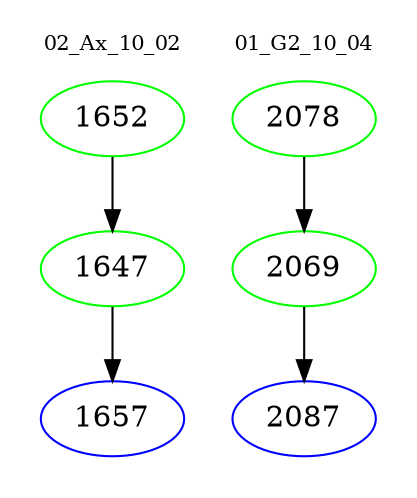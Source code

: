 digraph{
subgraph cluster_0 {
color = white
label = "02_Ax_10_02";
fontsize=10;
T0_1652 [label="1652", color="green"]
T0_1652 -> T0_1647 [color="black"]
T0_1647 [label="1647", color="green"]
T0_1647 -> T0_1657 [color="black"]
T0_1657 [label="1657", color="blue"]
}
subgraph cluster_1 {
color = white
label = "01_G2_10_04";
fontsize=10;
T1_2078 [label="2078", color="green"]
T1_2078 -> T1_2069 [color="black"]
T1_2069 [label="2069", color="green"]
T1_2069 -> T1_2087 [color="black"]
T1_2087 [label="2087", color="blue"]
}
}

